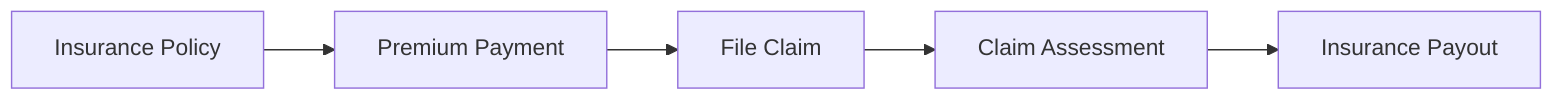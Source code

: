 flowchart LR
    Insurance[Insurance Policy] --> Premium[Premium Payment]
    Premium --> Claim[File Claim]
    Claim --> Assess[Claim Assessment]
    Assess --> Payout[Insurance Payout]